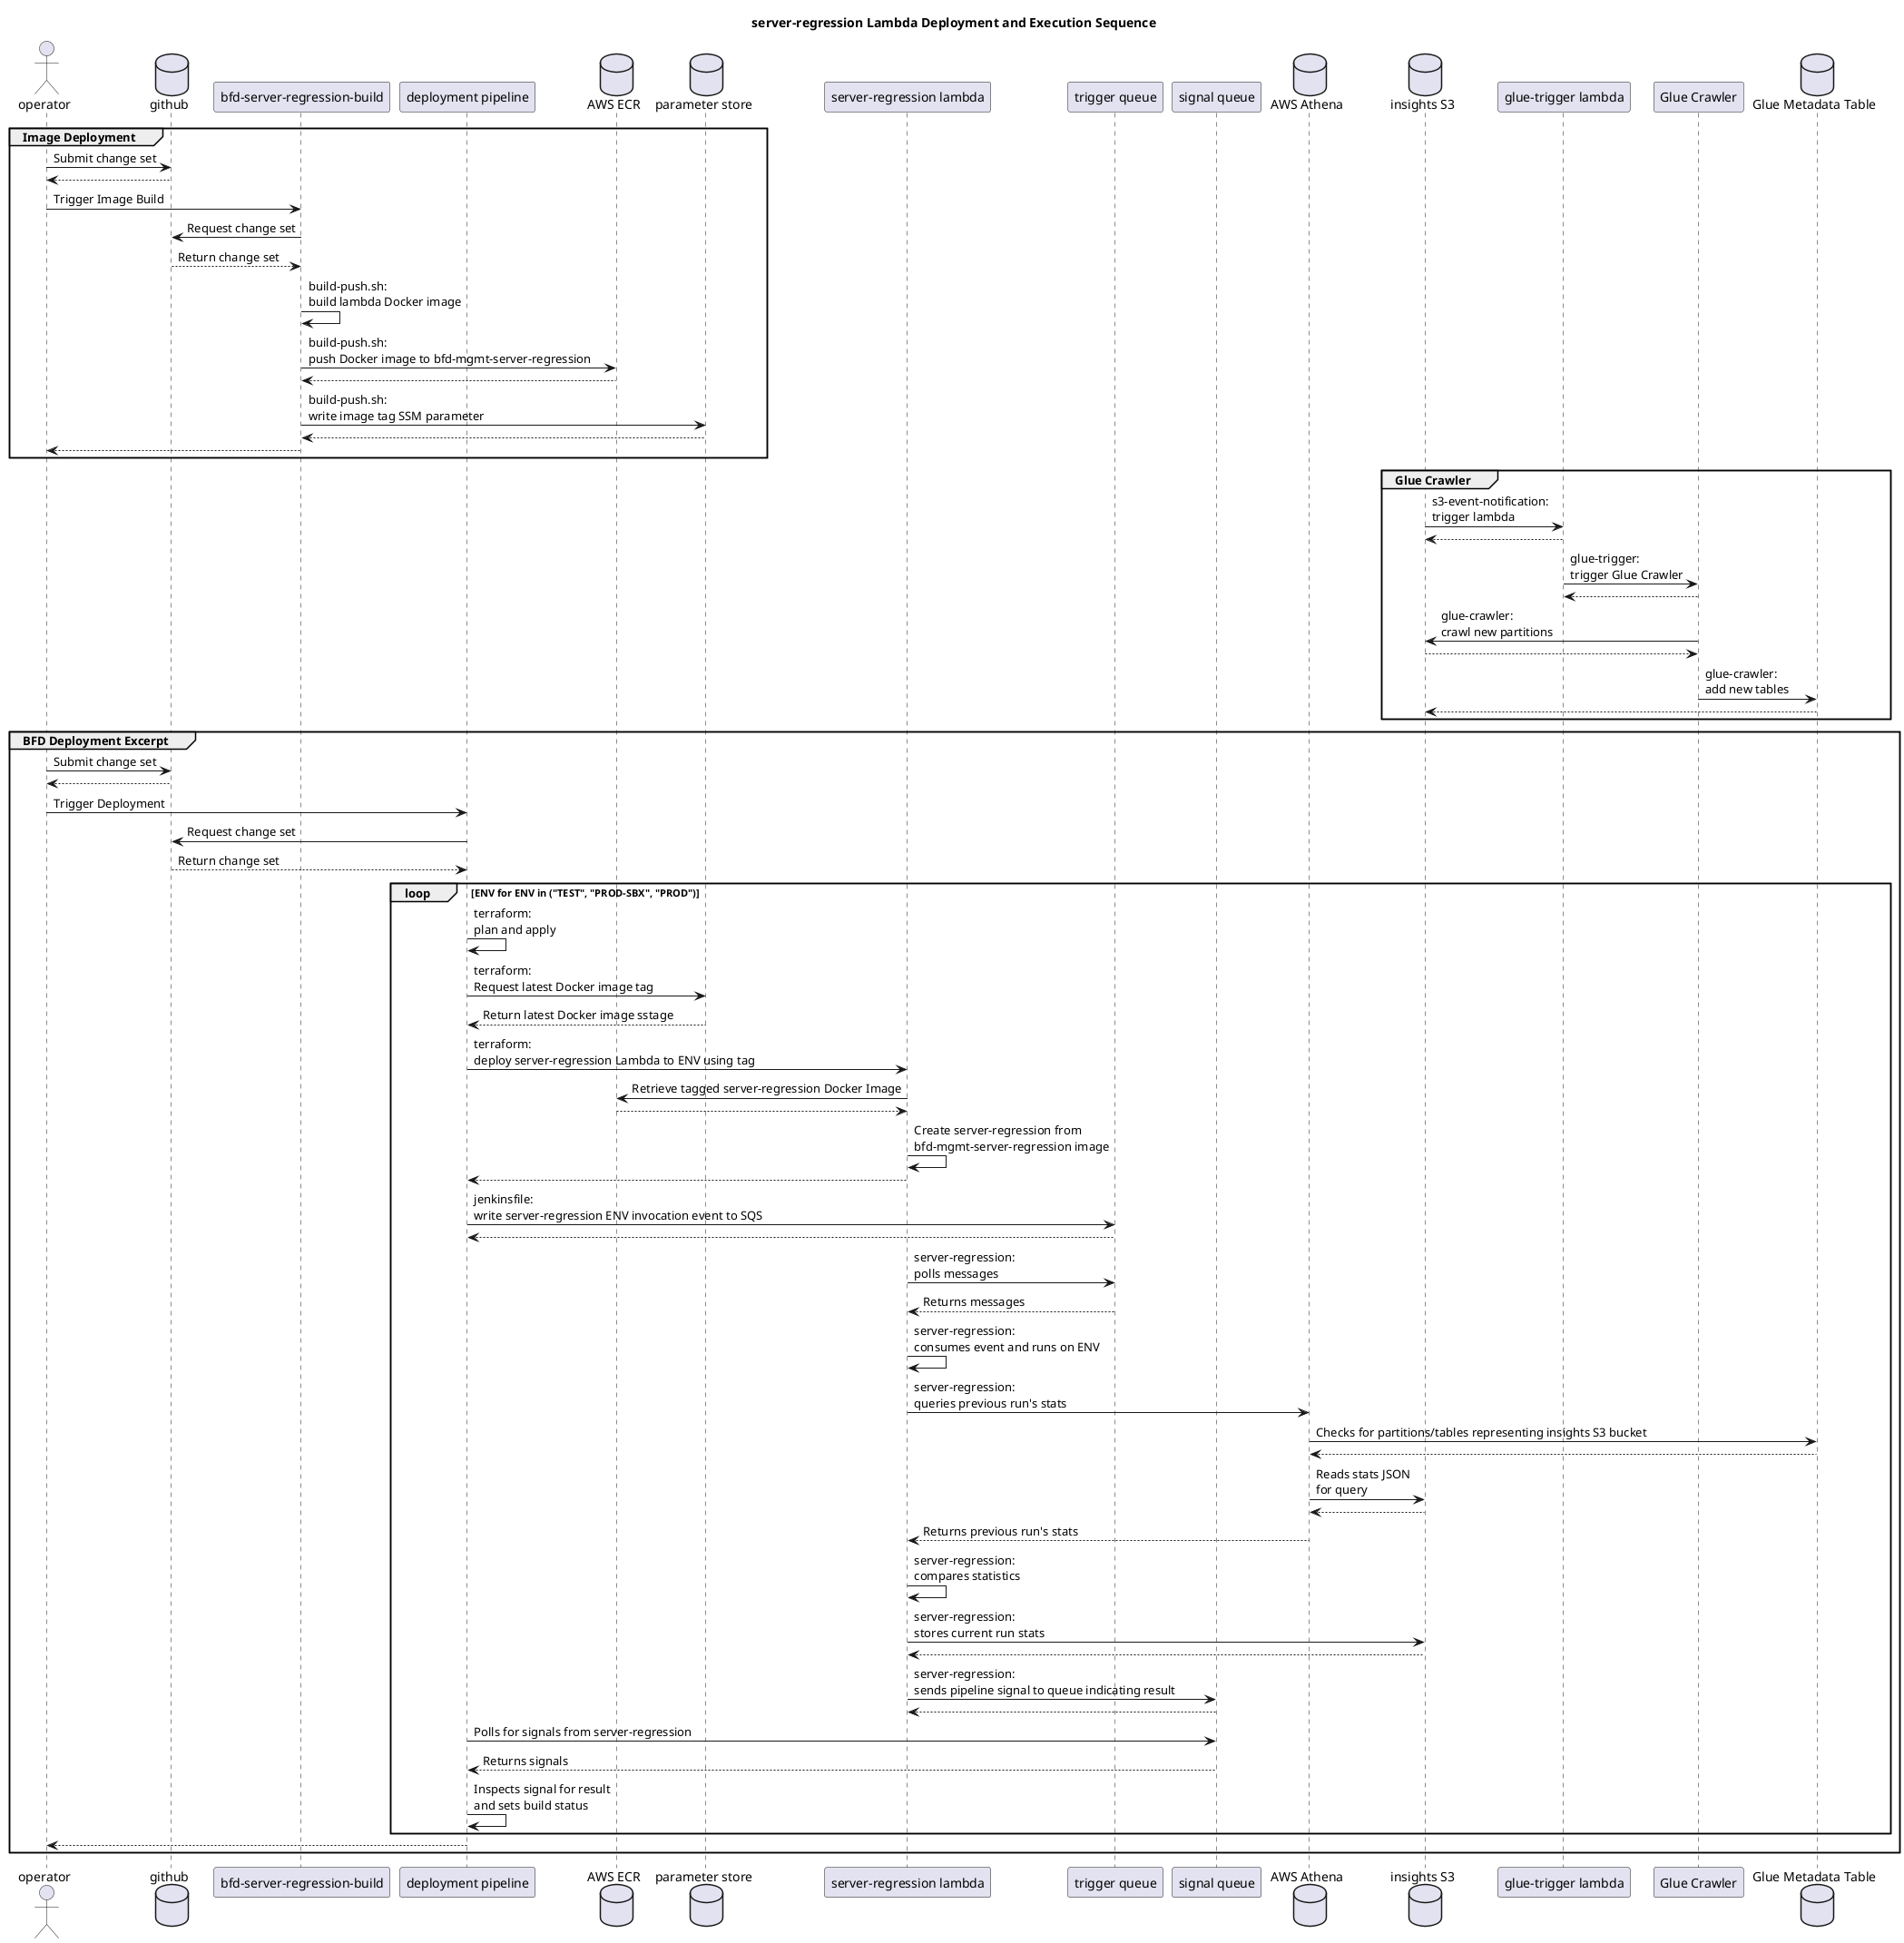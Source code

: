 @startuml server-regression
title server-regression Lambda Deployment and Execution Sequence
actor operator
database "github"
participant "bfd-server-regression-build"
participant "deployment pipeline"
database "AWS ECR"
database "parameter store"
participant "server-regression lambda"
participant "trigger queue"
participant "signal queue"
database "AWS Athena"
database "insights S3"
participant "glue-trigger lambda"
participant "Glue Crawler"
database "Glue Metadata Table"
group Image Deployment
    operator -> github: Submit change set
    github --> operator
    operator -> "bfd-server-regression-build": Trigger Image Build
    "bfd-server-regression-build" -> github: Request change set
    github --> "bfd-server-regression-build": Return change set
    "bfd-server-regression-build" -> "bfd-server-regression-build": build-push.sh:\nbuild lambda Docker image
    "bfd-server-regression-build" -> "AWS ECR": build-push.sh:\npush Docker image to bfd-mgmt-server-regression
    "AWS ECR" --> "bfd-server-regression-build"
    "bfd-server-regression-build" -> "parameter store": build-push.sh:\nwrite image tag SSM parameter
    "parameter store" --> "bfd-server-regression-build"
    "bfd-server-regression-build" --> operator
end
group Glue Crawler
    "insights S3" -> "glue-trigger lambda":s3-event-notification:\ntrigger lambda
    "glue-trigger lambda" --> "insights S3"
    "glue-trigger lambda" -> "Glue Crawler":glue-trigger:\ntrigger Glue Crawler
    "Glue Crawler" --> "glue-trigger lambda"
    "Glue Crawler" -> "insights S3":glue-crawler:\ncrawl new partitions
    "insights S3" --> "Glue Crawler"
    "Glue Crawler" -> "Glue Metadata Table":glue-crawler:\nadd new tables
    "Glue Metadata Table" --> "insights S3"
end
group BFD Deployment Excerpt
    operator -> github: Submit change set
    github --> operator
    operator -> "deployment pipeline": Trigger Deployment
    "deployment pipeline" -> github: Request change set
    github --> "deployment pipeline": Return change set
        loop ENV for ENV in ("TEST", "PROD-SBX", "PROD")
            "deployment pipeline" -> "deployment pipeline": terraform:\nplan and apply
            "deployment pipeline" -> "parameter store": terraform:\nRequest latest Docker image tag
            "parameter store" --> "deployment pipeline": Return latest Docker image sstage
            "deployment pipeline" -> "server-regression lambda": terraform:\ndeploy server-regression Lambda to ENV using tag
            "server-regression lambda" -> "AWS ECR": Retrieve tagged server-regression Docker Image
            "AWS ECR" --> "server-regression lambda"
            "server-regression lambda" -> "server-regression lambda": Create server-regression from\nbfd-mgmt-server-regression image
            "server-regression lambda" --> "deployment pipeline"
            "deployment pipeline" -> "trigger queue": jenkinsfile:\nwrite server-regression ENV invocation event to SQS
            "trigger queue" --> "deployment pipeline"
            "server-regression lambda" -> "trigger queue":server-regression:\npolls messages
            "trigger queue" --> "server-regression lambda":Returns messages
            "server-regression lambda" -> "server-regression lambda":server-regression:\nconsumes event and runs on ENV
            "server-regression lambda" -> "AWS Athena":server-regression:\nqueries previous run's stats
            "AWS Athena" -> "Glue Metadata Table":Checks for partitions/tables representing insights S3 bucket
            "Glue Metadata Table" --> "AWS Athena"
            "AWS Athena" -> "insights S3":Reads stats JSON\nfor query
            "insights S3" --> "AWS Athena"
            "AWS Athena" --> "server-regression lambda":Returns previous run's stats
            "server-regression lambda" -> "server-regression lambda":server-regression:\ncompares statistics
            "server-regression lambda" -> "insights S3":server-regression:\nstores current run stats
            "insights S3" --> "server-regression lambda"
            "server-regression lambda" -> "signal queue":server-regression:\nsends pipeline signal to queue indicating result
            "signal queue" --> "server-regression lambda"
            "deployment pipeline" -> "signal queue":Polls for signals from server-regression
            "signal queue" --> "deployment pipeline":Returns signals
            "deployment pipeline" -> "deployment pipeline": Inspects signal for result\nand sets build status
        end
    "deployment pipeline" --> operator
end
@enduml
